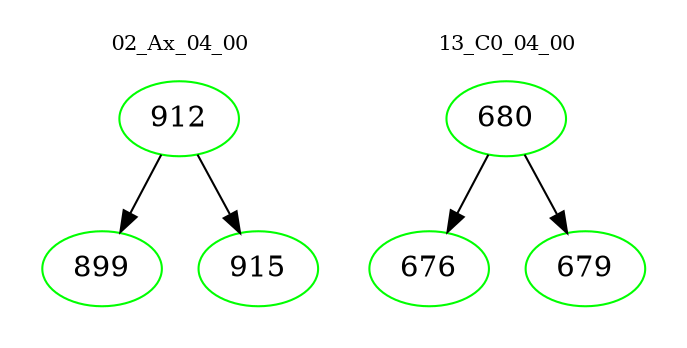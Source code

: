 digraph{
subgraph cluster_0 {
color = white
label = "02_Ax_04_00";
fontsize=10;
T0_912 [label="912", color="green"]
T0_912 -> T0_899 [color="black"]
T0_899 [label="899", color="green"]
T0_912 -> T0_915 [color="black"]
T0_915 [label="915", color="green"]
}
subgraph cluster_1 {
color = white
label = "13_C0_04_00";
fontsize=10;
T1_680 [label="680", color="green"]
T1_680 -> T1_676 [color="black"]
T1_676 [label="676", color="green"]
T1_680 -> T1_679 [color="black"]
T1_679 [label="679", color="green"]
}
}

